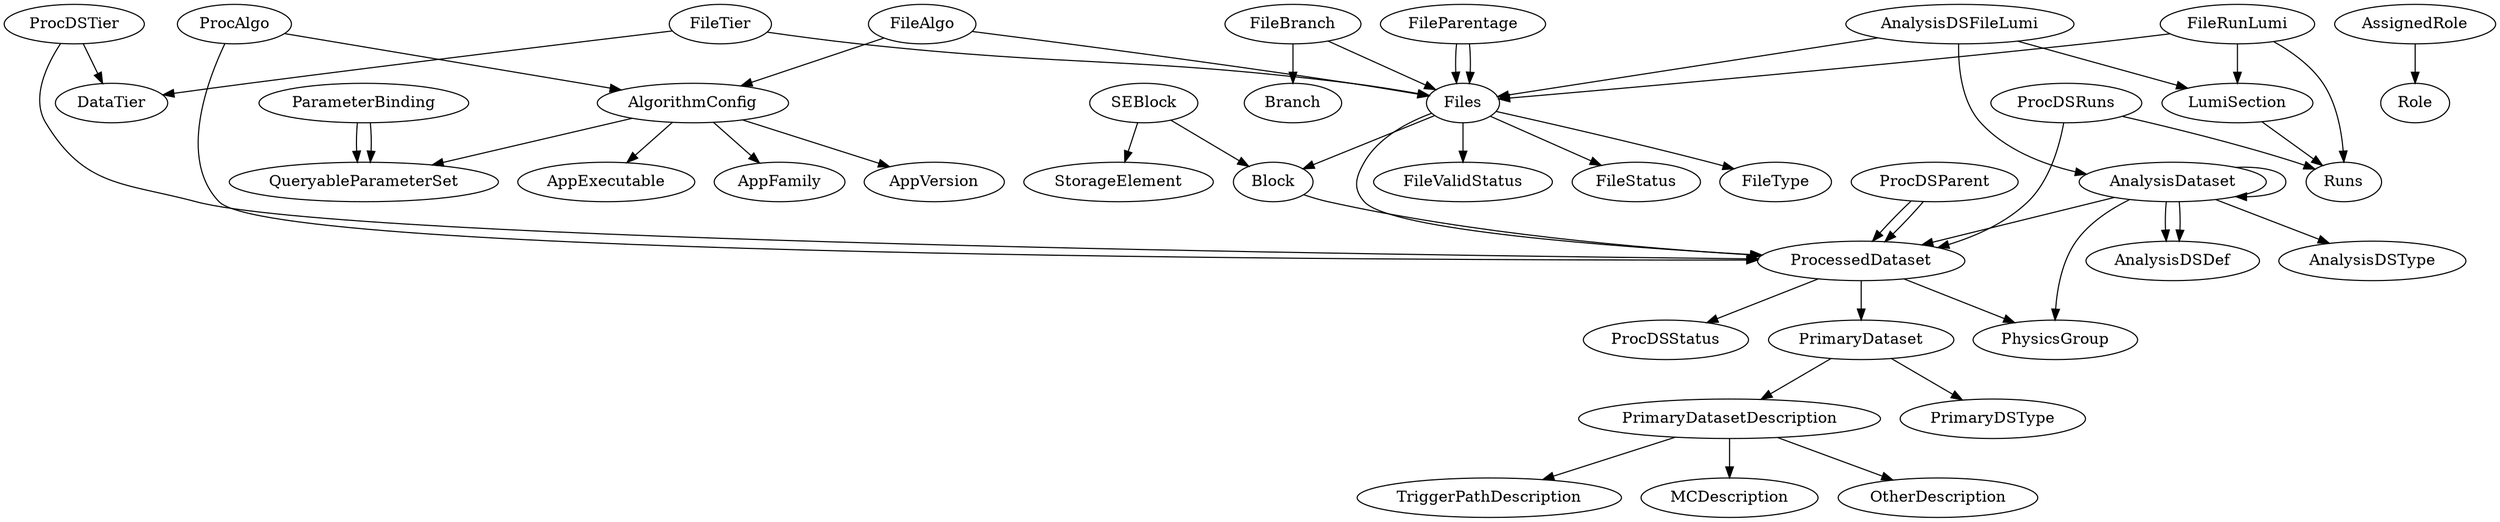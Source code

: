 digraph A {
	PrimaryDatasetDescription -> TriggerPathDescription;
	PrimaryDatasetDescription -> MCDescription;
	PrimaryDatasetDescription -> OtherDescription;
	ProcDSTier -> ProcessedDataset;
	ProcDSTier -> DataTier;
	ParameterBinding -> QueryableParameterSet;
	ParameterBinding -> QueryableParameterSet;
	ProcDSParent -> ProcessedDataset;
	ProcDSParent -> ProcessedDataset;
	Files -> Block;
	Files -> FileValidStatus;
	Files -> FileStatus;
	Files -> ProcessedDataset;
	Files -> FileType;
	ProcDSRuns -> ProcessedDataset;
	ProcDSRuns -> Runs;
	FileParentage -> Files;
	FileParentage -> Files;
	FileAlgo -> Files;
	FileAlgo -> AlgorithmConfig;
	PrimaryDataset -> PrimaryDatasetDescription;
	PrimaryDataset -> PrimaryDSType;
	FileTier -> Files;
	FileTier -> DataTier;
	LumiSection -> Runs;
	FileBranch -> Files;
	FileBranch -> Branch;
	ProcessedDataset -> PrimaryDataset;
	ProcessedDataset -> PhysicsGroup;
	ProcessedDataset -> ProcDSStatus;
	Block -> ProcessedDataset;
	ProcAlgo -> ProcessedDataset;
	ProcAlgo -> AlgorithmConfig;
	AssignedRole -> Role;
	FileRunLumi -> Files;
	FileRunLumi -> LumiSection;
	FileRunLumi -> Runs;
	SEBlock -> StorageElement;
	SEBlock -> Block;
	AnalysisDSFileLumi -> AnalysisDataset;
	AnalysisDSFileLumi -> LumiSection;
	AnalysisDSFileLumi -> Files;
	AnalysisDataset -> ProcessedDataset;
	AnalysisDataset -> AnalysisDSDef;
	AnalysisDataset -> AnalysisDSType;
	AnalysisDataset -> AnalysisDataset;
	AnalysisDataset -> AnalysisDSDef;
	AnalysisDataset -> PhysicsGroup;
	AlgorithmConfig -> AppVersion;
	AlgorithmConfig -> AppExecutable;
	AlgorithmConfig -> QueryableParameterSet;
	AlgorithmConfig -> AppFamily;
}
